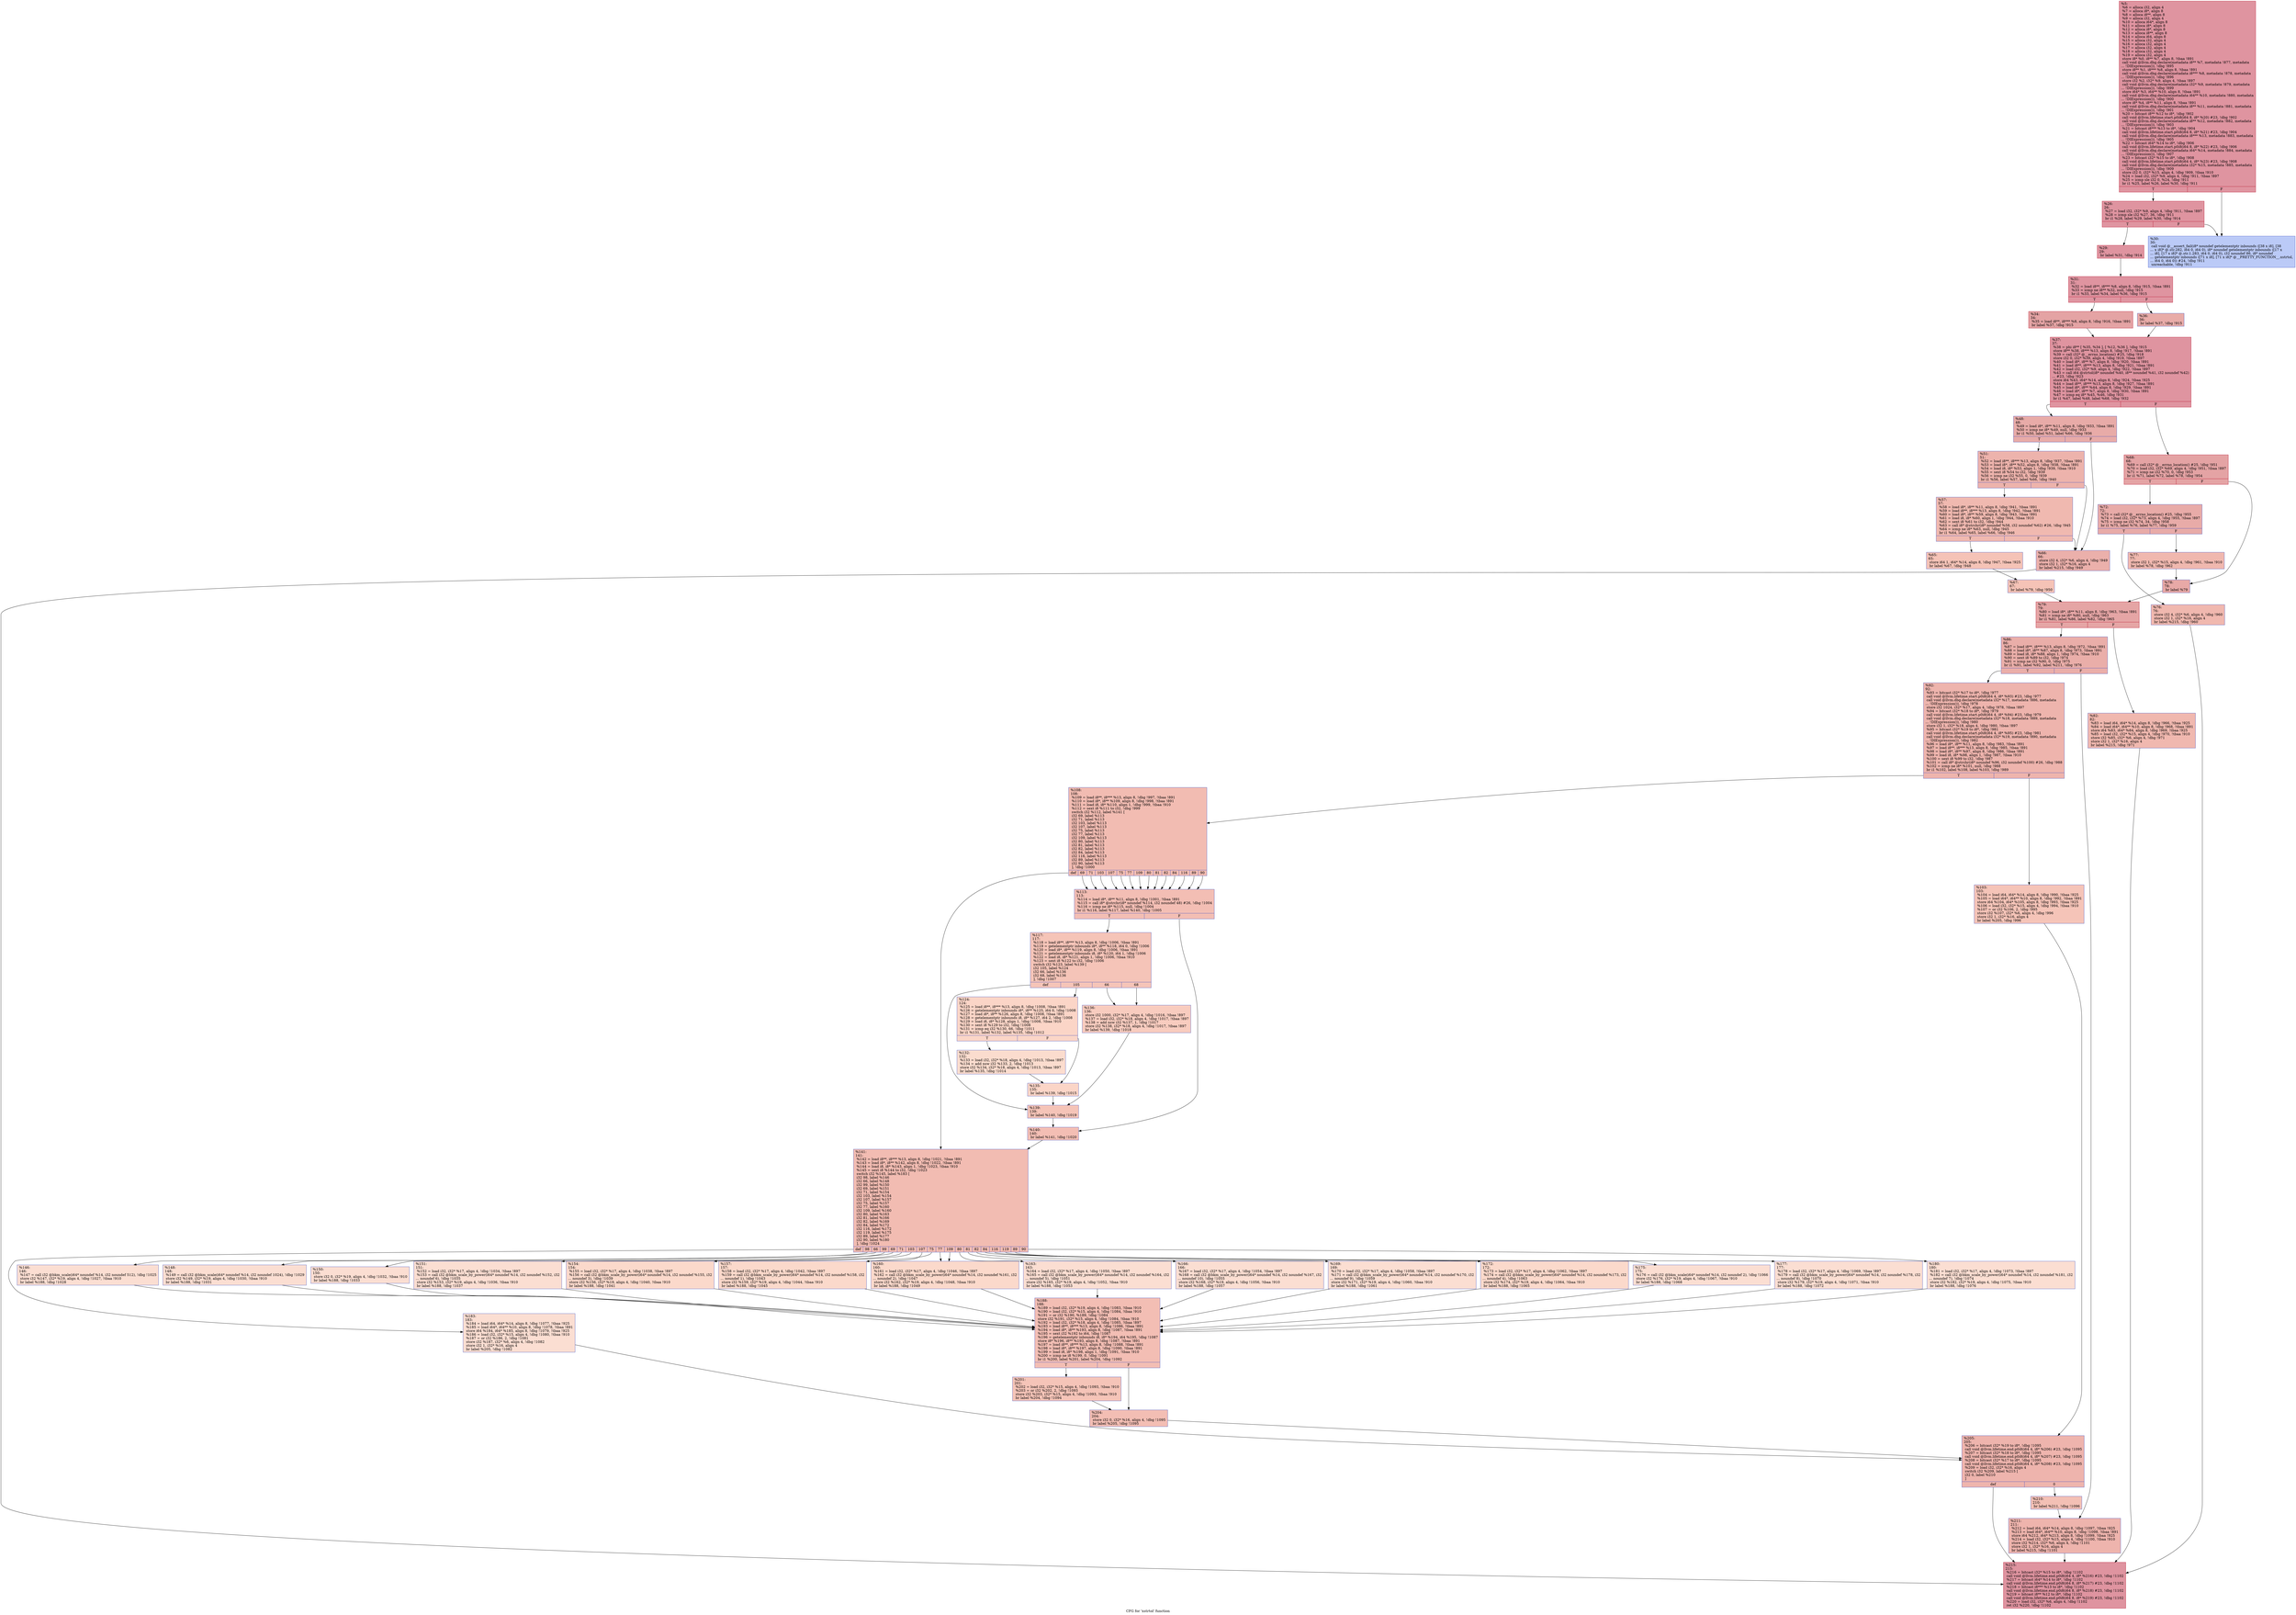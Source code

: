 digraph "CFG for 'xstrtol' function" {
	label="CFG for 'xstrtol' function";

	Node0xcafb00 [shape=record,color="#b70d28ff", style=filled, fillcolor="#b70d2870",label="{%5:\l  %6 = alloca i32, align 4\l  %7 = alloca i8*, align 8\l  %8 = alloca i8**, align 8\l  %9 = alloca i32, align 4\l  %10 = alloca i64*, align 8\l  %11 = alloca i8*, align 8\l  %12 = alloca i8*, align 8\l  %13 = alloca i8**, align 8\l  %14 = alloca i64, align 8\l  %15 = alloca i32, align 4\l  %16 = alloca i32, align 4\l  %17 = alloca i32, align 4\l  %18 = alloca i32, align 4\l  %19 = alloca i32, align 4\l  store i8* %0, i8** %7, align 8, !tbaa !891\l  call void @llvm.dbg.declare(metadata i8** %7, metadata !877, metadata\l... !DIExpression()), !dbg !895\l  store i8** %1, i8*** %8, align 8, !tbaa !891\l  call void @llvm.dbg.declare(metadata i8*** %8, metadata !878, metadata\l... !DIExpression()), !dbg !896\l  store i32 %2, i32* %9, align 4, !tbaa !897\l  call void @llvm.dbg.declare(metadata i32* %9, metadata !879, metadata\l... !DIExpression()), !dbg !899\l  store i64* %3, i64** %10, align 8, !tbaa !891\l  call void @llvm.dbg.declare(metadata i64** %10, metadata !880, metadata\l... !DIExpression()), !dbg !900\l  store i8* %4, i8** %11, align 8, !tbaa !891\l  call void @llvm.dbg.declare(metadata i8** %11, metadata !881, metadata\l... !DIExpression()), !dbg !901\l  %20 = bitcast i8** %12 to i8*, !dbg !902\l  call void @llvm.lifetime.start.p0i8(i64 8, i8* %20) #23, !dbg !902\l  call void @llvm.dbg.declare(metadata i8** %12, metadata !882, metadata\l... !DIExpression()), !dbg !903\l  %21 = bitcast i8*** %13 to i8*, !dbg !904\l  call void @llvm.lifetime.start.p0i8(i64 8, i8* %21) #23, !dbg !904\l  call void @llvm.dbg.declare(metadata i8*** %13, metadata !883, metadata\l... !DIExpression()), !dbg !905\l  %22 = bitcast i64* %14 to i8*, !dbg !906\l  call void @llvm.lifetime.start.p0i8(i64 8, i8* %22) #23, !dbg !906\l  call void @llvm.dbg.declare(metadata i64* %14, metadata !884, metadata\l... !DIExpression()), !dbg !907\l  %23 = bitcast i32* %15 to i8*, !dbg !908\l  call void @llvm.lifetime.start.p0i8(i64 4, i8* %23) #23, !dbg !908\l  call void @llvm.dbg.declare(metadata i32* %15, metadata !885, metadata\l... !DIExpression()), !dbg !909\l  store i32 0, i32* %15, align 4, !dbg !909, !tbaa !910\l  %24 = load i32, i32* %9, align 4, !dbg !911, !tbaa !897\l  %25 = icmp sle i32 0, %24, !dbg !911\l  br i1 %25, label %26, label %30, !dbg !911\l|{<s0>T|<s1>F}}"];
	Node0xcafb00:s0 -> Node0xcafd20;
	Node0xcafb00:s1 -> Node0xcafdc0;
	Node0xcafd20 [shape=record,color="#b70d28ff", style=filled, fillcolor="#b70d2870",label="{%26:\l26:                                               \l  %27 = load i32, i32* %9, align 4, !dbg !911, !tbaa !897\l  %28 = icmp sle i32 %27, 36, !dbg !911\l  br i1 %28, label %29, label %30, !dbg !914\l|{<s0>T|<s1>F}}"];
	Node0xcafd20:s0 -> Node0xcafd70;
	Node0xcafd20:s1 -> Node0xcafdc0;
	Node0xcafd70 [shape=record,color="#b70d28ff", style=filled, fillcolor="#b70d2870",label="{%29:\l29:                                               \l  br label %31, !dbg !914\l}"];
	Node0xcafd70 -> Node0xcafe10;
	Node0xcafdc0 [shape=record,color="#3d50c3ff", style=filled, fillcolor="#6687ed70",label="{%30:\l30:                                               \l  call void @__assert_fail(i8* noundef getelementptr inbounds ([38 x i8], [38\l... x i8]* @.str.282, i64 0, i64 0), i8* noundef getelementptr inbounds ([17 x\l... i8], [17 x i8]* @.str.1.283, i64 0, i64 0), i32 noundef 86, i8* noundef\l... getelementptr inbounds ([71 x i8], [71 x i8]* @__PRETTY_FUNCTION__.xstrtol,\l... i64 0, i64 0)) #24, !dbg !911\l  unreachable, !dbg !911\l}"];
	Node0xcafe10 [shape=record,color="#b70d28ff", style=filled, fillcolor="#b70d2870",label="{%31:\l31:                                               \l  %32 = load i8**, i8*** %8, align 8, !dbg !915, !tbaa !891\l  %33 = icmp ne i8** %32, null, !dbg !915\l  br i1 %33, label %34, label %36, !dbg !915\l|{<s0>T|<s1>F}}"];
	Node0xcafe10:s0 -> Node0xcafe60;
	Node0xcafe10:s1 -> Node0xcafeb0;
	Node0xcafe60 [shape=record,color="#b70d28ff", style=filled, fillcolor="#c32e3170",label="{%34:\l34:                                               \l  %35 = load i8**, i8*** %8, align 8, !dbg !916, !tbaa !891\l  br label %37, !dbg !915\l}"];
	Node0xcafe60 -> Node0xcaff00;
	Node0xcafeb0 [shape=record,color="#3d50c3ff", style=filled, fillcolor="#cc403a70",label="{%36:\l36:                                               \l  br label %37, !dbg !915\l}"];
	Node0xcafeb0 -> Node0xcaff00;
	Node0xcaff00 [shape=record,color="#b70d28ff", style=filled, fillcolor="#b70d2870",label="{%37:\l37:                                               \l  %38 = phi i8** [ %35, %34 ], [ %12, %36 ], !dbg !915\l  store i8** %38, i8*** %13, align 8, !dbg !917, !tbaa !891\l  %39 = call i32* @__errno_location() #25, !dbg !918\l  store i32 0, i32* %39, align 4, !dbg !919, !tbaa !897\l  %40 = load i8*, i8** %7, align 8, !dbg !920, !tbaa !891\l  %41 = load i8**, i8*** %13, align 8, !dbg !921, !tbaa !891\l  %42 = load i32, i32* %9, align 4, !dbg !922, !tbaa !897\l  %43 = call i64 @strtol(i8* noundef %40, i8** noundef %41, i32 noundef %42)\l... #23, !dbg !923\l  store i64 %43, i64* %14, align 8, !dbg !924, !tbaa !925\l  %44 = load i8**, i8*** %13, align 8, !dbg !927, !tbaa !891\l  %45 = load i8*, i8** %44, align 8, !dbg !929, !tbaa !891\l  %46 = load i8*, i8** %7, align 8, !dbg !930, !tbaa !891\l  %47 = icmp eq i8* %45, %46, !dbg !931\l  br i1 %47, label %48, label %68, !dbg !932\l|{<s0>T|<s1>F}}"];
	Node0xcaff00:s0 -> Node0xcaff50;
	Node0xcaff00:s1 -> Node0xe56c60;
	Node0xcaff50 [shape=record,color="#3d50c3ff", style=filled, fillcolor="#cc403a70",label="{%48:\l48:                                               \l  %49 = load i8*, i8** %11, align 8, !dbg !933, !tbaa !891\l  %50 = icmp ne i8* %49, null, !dbg !933\l  br i1 %50, label %51, label %66, !dbg !936\l|{<s0>T|<s1>F}}"];
	Node0xcaff50:s0 -> Node0xcaffa0;
	Node0xcaff50:s1 -> Node0xe56bc0;
	Node0xcaffa0 [shape=record,color="#3d50c3ff", style=filled, fillcolor="#d6524470",label="{%51:\l51:                                               \l  %52 = load i8**, i8*** %13, align 8, !dbg !937, !tbaa !891\l  %53 = load i8*, i8** %52, align 8, !dbg !938, !tbaa !891\l  %54 = load i8, i8* %53, align 1, !dbg !939, !tbaa !910\l  %55 = sext i8 %54 to i32, !dbg !939\l  %56 = icmp ne i32 %55, 0, !dbg !939\l  br i1 %56, label %57, label %66, !dbg !940\l|{<s0>T|<s1>F}}"];
	Node0xcaffa0:s0 -> Node0xe56b20;
	Node0xcaffa0:s1 -> Node0xe56bc0;
	Node0xe56b20 [shape=record,color="#3d50c3ff", style=filled, fillcolor="#de614d70",label="{%57:\l57:                                               \l  %58 = load i8*, i8** %11, align 8, !dbg !941, !tbaa !891\l  %59 = load i8**, i8*** %13, align 8, !dbg !942, !tbaa !891\l  %60 = load i8*, i8** %59, align 8, !dbg !943, !tbaa !891\l  %61 = load i8, i8* %60, align 1, !dbg !944, !tbaa !910\l  %62 = sext i8 %61 to i32, !dbg !944\l  %63 = call i8* @strchr(i8* noundef %58, i32 noundef %62) #26, !dbg !945\l  %64 = icmp ne i8* %63, null, !dbg !945\l  br i1 %64, label %65, label %66, !dbg !946\l|{<s0>T|<s1>F}}"];
	Node0xe56b20:s0 -> Node0xe56b70;
	Node0xe56b20:s1 -> Node0xe56bc0;
	Node0xe56b70 [shape=record,color="#3d50c3ff", style=filled, fillcolor="#e8765c70",label="{%65:\l65:                                               \l  store i64 1, i64* %14, align 8, !dbg !947, !tbaa !925\l  br label %67, !dbg !948\l}"];
	Node0xe56b70 -> Node0xe56c10;
	Node0xe56bc0 [shape=record,color="#3d50c3ff", style=filled, fillcolor="#d24b4070",label="{%66:\l66:                                               \l  store i32 4, i32* %6, align 4, !dbg !949\l  store i32 1, i32* %16, align 4\l  br label %215, !dbg !949\l}"];
	Node0xe56bc0 -> Node0xe57930;
	Node0xe56c10 [shape=record,color="#3d50c3ff", style=filled, fillcolor="#e8765c70",label="{%67:\l67:                                               \l  br label %79, !dbg !950\l}"];
	Node0xe56c10 -> Node0xe56df0;
	Node0xe56c60 [shape=record,color="#b70d28ff", style=filled, fillcolor="#c32e3170",label="{%68:\l68:                                               \l  %69 = call i32* @__errno_location() #25, !dbg !951\l  %70 = load i32, i32* %69, align 4, !dbg !951, !tbaa !897\l  %71 = icmp ne i32 %70, 0, !dbg !953\l  br i1 %71, label %72, label %78, !dbg !954\l|{<s0>T|<s1>F}}"];
	Node0xe56c60:s0 -> Node0xe56cb0;
	Node0xe56c60:s1 -> Node0xe56da0;
	Node0xe56cb0 [shape=record,color="#3d50c3ff", style=filled, fillcolor="#cc403a70",label="{%72:\l72:                                               \l  %73 = call i32* @__errno_location() #25, !dbg !955\l  %74 = load i32, i32* %73, align 4, !dbg !955, !tbaa !897\l  %75 = icmp ne i32 %74, 34, !dbg !958\l  br i1 %75, label %76, label %77, !dbg !959\l|{<s0>T|<s1>F}}"];
	Node0xe56cb0:s0 -> Node0xe56d00;
	Node0xe56cb0:s1 -> Node0xe56d50;
	Node0xe56d00 [shape=record,color="#3d50c3ff", style=filled, fillcolor="#dc5d4a70",label="{%76:\l76:                                               \l  store i32 4, i32* %6, align 4, !dbg !960\l  store i32 1, i32* %16, align 4\l  br label %215, !dbg !960\l}"];
	Node0xe56d00 -> Node0xe57930;
	Node0xe56d50 [shape=record,color="#3d50c3ff", style=filled, fillcolor="#dc5d4a70",label="{%77:\l77:                                               \l  store i32 1, i32* %15, align 4, !dbg !961, !tbaa !910\l  br label %78, !dbg !962\l}"];
	Node0xe56d50 -> Node0xe56da0;
	Node0xe56da0 [shape=record,color="#3d50c3ff", style=filled, fillcolor="#ca3b3770",label="{%78:\l78:                                               \l  br label %79\l}"];
	Node0xe56da0 -> Node0xe56df0;
	Node0xe56df0 [shape=record,color="#b70d28ff", style=filled, fillcolor="#c5333470",label="{%79:\l79:                                               \l  %80 = load i8*, i8** %11, align 8, !dbg !963, !tbaa !891\l  %81 = icmp ne i8* %80, null, !dbg !963\l  br i1 %81, label %86, label %82, !dbg !965\l|{<s0>T|<s1>F}}"];
	Node0xe56df0:s0 -> Node0xe56e90;
	Node0xe56df0:s1 -> Node0xe56e40;
	Node0xe56e40 [shape=record,color="#3d50c3ff", style=filled, fillcolor="#dc5d4a70",label="{%82:\l82:                                               \l  %83 = load i64, i64* %14, align 8, !dbg !966, !tbaa !925\l  %84 = load i64*, i64** %10, align 8, !dbg !968, !tbaa !891\l  store i64 %83, i64* %84, align 8, !dbg !969, !tbaa !925\l  %85 = load i32, i32* %15, align 4, !dbg !970, !tbaa !910\l  store i32 %85, i32* %6, align 4, !dbg !971\l  store i32 1, i32* %16, align 4\l  br label %215, !dbg !971\l}"];
	Node0xe56e40 -> Node0xe57930;
	Node0xe56e90 [shape=record,color="#3d50c3ff", style=filled, fillcolor="#d0473d70",label="{%86:\l86:                                               \l  %87 = load i8**, i8*** %13, align 8, !dbg !972, !tbaa !891\l  %88 = load i8*, i8** %87, align 8, !dbg !973, !tbaa !891\l  %89 = load i8, i8* %88, align 1, !dbg !974, !tbaa !910\l  %90 = sext i8 %89 to i32, !dbg !974\l  %91 = icmp ne i32 %90, 0, !dbg !975\l  br i1 %91, label %92, label %211, !dbg !976\l|{<s0>T|<s1>F}}"];
	Node0xe56e90:s0 -> Node0xe56ee0;
	Node0xe56e90:s1 -> Node0xe578e0;
	Node0xe56ee0 [shape=record,color="#3d50c3ff", style=filled, fillcolor="#d8564670",label="{%92:\l92:                                               \l  %93 = bitcast i32* %17 to i8*, !dbg !977\l  call void @llvm.lifetime.start.p0i8(i64 4, i8* %93) #23, !dbg !977\l  call void @llvm.dbg.declare(metadata i32* %17, metadata !886, metadata\l... !DIExpression()), !dbg !978\l  store i32 1024, i32* %17, align 4, !dbg !978, !tbaa !897\l  %94 = bitcast i32* %18 to i8*, !dbg !979\l  call void @llvm.lifetime.start.p0i8(i64 4, i8* %94) #23, !dbg !979\l  call void @llvm.dbg.declare(metadata i32* %18, metadata !889, metadata\l... !DIExpression()), !dbg !980\l  store i32 1, i32* %18, align 4, !dbg !980, !tbaa !897\l  %95 = bitcast i32* %19 to i8*, !dbg !981\l  call void @llvm.lifetime.start.p0i8(i64 4, i8* %95) #23, !dbg !981\l  call void @llvm.dbg.declare(metadata i32* %19, metadata !890, metadata\l... !DIExpression()), !dbg !982\l  %96 = load i8*, i8** %11, align 8, !dbg !983, !tbaa !891\l  %97 = load i8**, i8*** %13, align 8, !dbg !985, !tbaa !891\l  %98 = load i8*, i8** %97, align 8, !dbg !986, !tbaa !891\l  %99 = load i8, i8* %98, align 1, !dbg !987, !tbaa !910\l  %100 = sext i8 %99 to i32, !dbg !987\l  %101 = call i8* @strchr(i8* noundef %96, i32 noundef %100) #26, !dbg !988\l  %102 = icmp ne i8* %101, null, !dbg !988\l  br i1 %102, label %108, label %103, !dbg !989\l|{<s0>T|<s1>F}}"];
	Node0xe56ee0:s0 -> Node0xe56f80;
	Node0xe56ee0:s1 -> Node0xe56f30;
	Node0xe56f30 [shape=record,color="#3d50c3ff", style=filled, fillcolor="#e97a5f70",label="{%103:\l103:                                              \l  %104 = load i64, i64* %14, align 8, !dbg !990, !tbaa !925\l  %105 = load i64*, i64** %10, align 8, !dbg !992, !tbaa !891\l  store i64 %104, i64* %105, align 8, !dbg !993, !tbaa !925\l  %106 = load i32, i32* %15, align 4, !dbg !994, !tbaa !910\l  %107 = or i32 %106, 2, !dbg !995\l  store i32 %107, i32* %6, align 4, !dbg !996\l  store i32 1, i32* %16, align 4\l  br label %205, !dbg !996\l}"];
	Node0xe56f30 -> Node0xe57840;
	Node0xe56f80 [shape=record,color="#3d50c3ff", style=filled, fillcolor="#e1675170",label="{%108:\l108:                                              \l  %109 = load i8**, i8*** %13, align 8, !dbg !997, !tbaa !891\l  %110 = load i8*, i8** %109, align 8, !dbg !998, !tbaa !891\l  %111 = load i8, i8* %110, align 1, !dbg !999, !tbaa !910\l  %112 = sext i8 %111 to i32, !dbg !999\l  switch i32 %112, label %141 [\l    i32 69, label %113\l    i32 71, label %113\l    i32 103, label %113\l    i32 107, label %113\l    i32 75, label %113\l    i32 77, label %113\l    i32 109, label %113\l    i32 80, label %113\l    i32 81, label %113\l    i32 82, label %113\l    i32 84, label %113\l    i32 116, label %113\l    i32 89, label %113\l    i32 90, label %113\l  ], !dbg !1000\l|{<s0>def|<s1>69|<s2>71|<s3>103|<s4>107|<s5>75|<s6>77|<s7>109|<s8>80|<s9>81|<s10>82|<s11>84|<s12>116|<s13>89|<s14>90}}"];
	Node0xe56f80:s0 -> Node0xe57250;
	Node0xe56f80:s1 -> Node0xe56fd0;
	Node0xe56f80:s2 -> Node0xe56fd0;
	Node0xe56f80:s3 -> Node0xe56fd0;
	Node0xe56f80:s4 -> Node0xe56fd0;
	Node0xe56f80:s5 -> Node0xe56fd0;
	Node0xe56f80:s6 -> Node0xe56fd0;
	Node0xe56f80:s7 -> Node0xe56fd0;
	Node0xe56f80:s8 -> Node0xe56fd0;
	Node0xe56f80:s9 -> Node0xe56fd0;
	Node0xe56f80:s10 -> Node0xe56fd0;
	Node0xe56f80:s11 -> Node0xe56fd0;
	Node0xe56f80:s12 -> Node0xe56fd0;
	Node0xe56f80:s13 -> Node0xe56fd0;
	Node0xe56f80:s14 -> Node0xe56fd0;
	Node0xe56fd0 [shape=record,color="#3d50c3ff", style=filled, fillcolor="#e36c5570",label="{%113:\l113:                                              \l  %114 = load i8*, i8** %11, align 8, !dbg !1001, !tbaa !891\l  %115 = call i8* @strchr(i8* noundef %114, i32 noundef 48) #26, !dbg !1004\l  %116 = icmp ne i8* %115, null, !dbg !1004\l  br i1 %116, label %117, label %140, !dbg !1005\l|{<s0>T|<s1>F}}"];
	Node0xe56fd0:s0 -> Node0xe57020;
	Node0xe56fd0:s1 -> Node0xe57200;
	Node0xe57020 [shape=record,color="#3d50c3ff", style=filled, fillcolor="#e97a5f70",label="{%117:\l117:                                              \l  %118 = load i8**, i8*** %13, align 8, !dbg !1006, !tbaa !891\l  %119 = getelementptr inbounds i8*, i8** %118, i64 0, !dbg !1006\l  %120 = load i8*, i8** %119, align 8, !dbg !1006, !tbaa !891\l  %121 = getelementptr inbounds i8, i8* %120, i64 1, !dbg !1006\l  %122 = load i8, i8* %121, align 1, !dbg !1006, !tbaa !910\l  %123 = sext i8 %122 to i32, !dbg !1006\l  switch i32 %123, label %139 [\l    i32 105, label %124\l    i32 66, label %136\l    i32 68, label %136\l  ], !dbg !1007\l|{<s0>def|<s1>105|<s2>66|<s3>68}}"];
	Node0xe57020:s0 -> Node0xe571b0;
	Node0xe57020:s1 -> Node0xe57070;
	Node0xe57020:s2 -> Node0xe57160;
	Node0xe57020:s3 -> Node0xe57160;
	Node0xe57070 [shape=record,color="#3d50c3ff", style=filled, fillcolor="#f5a08170",label="{%124:\l124:                                              \l  %125 = load i8**, i8*** %13, align 8, !dbg !1008, !tbaa !891\l  %126 = getelementptr inbounds i8*, i8** %125, i64 0, !dbg !1008\l  %127 = load i8*, i8** %126, align 8, !dbg !1008, !tbaa !891\l  %128 = getelementptr inbounds i8, i8* %127, i64 2, !dbg !1008\l  %129 = load i8, i8* %128, align 1, !dbg !1008, !tbaa !910\l  %130 = sext i8 %129 to i32, !dbg !1008\l  %131 = icmp eq i32 %130, 66, !dbg !1011\l  br i1 %131, label %132, label %135, !dbg !1012\l|{<s0>T|<s1>F}}"];
	Node0xe57070:s0 -> Node0xe570c0;
	Node0xe57070:s1 -> Node0xe57110;
	Node0xe570c0 [shape=record,color="#3d50c3ff", style=filled, fillcolor="#f7af9170",label="{%132:\l132:                                              \l  %133 = load i32, i32* %18, align 4, !dbg !1013, !tbaa !897\l  %134 = add nsw i32 %133, 2, !dbg !1013\l  store i32 %134, i32* %18, align 4, !dbg !1013, !tbaa !897\l  br label %135, !dbg !1014\l}"];
	Node0xe570c0 -> Node0xe57110;
	Node0xe57110 [shape=record,color="#3d50c3ff", style=filled, fillcolor="#f5a08170",label="{%135:\l135:                                              \l  br label %139, !dbg !1015\l}"];
	Node0xe57110 -> Node0xe571b0;
	Node0xe57160 [shape=record,color="#3d50c3ff", style=filled, fillcolor="#f08b6e70",label="{%136:\l136:                                              \l  store i32 1000, i32* %17, align 4, !dbg !1016, !tbaa !897\l  %137 = load i32, i32* %18, align 4, !dbg !1017, !tbaa !897\l  %138 = add nsw i32 %137, 1, !dbg !1017\l  store i32 %138, i32* %18, align 4, !dbg !1017, !tbaa !897\l  br label %139, !dbg !1018\l}"];
	Node0xe57160 -> Node0xe571b0;
	Node0xe571b0 [shape=record,color="#3d50c3ff", style=filled, fillcolor="#e97a5f70",label="{%139:\l139:                                              \l  br label %140, !dbg !1019\l}"];
	Node0xe571b0 -> Node0xe57200;
	Node0xe57200 [shape=record,color="#3d50c3ff", style=filled, fillcolor="#e36c5570",label="{%140:\l140:                                              \l  br label %141, !dbg !1020\l}"];
	Node0xe57200 -> Node0xe57250;
	Node0xe57250 [shape=record,color="#3d50c3ff", style=filled, fillcolor="#e1675170",label="{%141:\l141:                                              \l  %142 = load i8**, i8*** %13, align 8, !dbg !1021, !tbaa !891\l  %143 = load i8*, i8** %142, align 8, !dbg !1022, !tbaa !891\l  %144 = load i8, i8* %143, align 1, !dbg !1023, !tbaa !910\l  %145 = sext i8 %144 to i32, !dbg !1023\l  switch i32 %145, label %183 [\l    i32 98, label %146\l    i32 66, label %148\l    i32 99, label %150\l    i32 69, label %151\l    i32 71, label %154\l    i32 103, label %154\l    i32 107, label %157\l    i32 75, label %157\l    i32 77, label %160\l    i32 109, label %160\l    i32 80, label %163\l    i32 81, label %166\l    i32 82, label %169\l    i32 84, label %172\l    i32 116, label %172\l    i32 119, label %175\l    i32 89, label %177\l    i32 90, label %180\l  ], !dbg !1024\l|{<s0>def|<s1>98|<s2>66|<s3>99|<s4>69|<s5>71|<s6>103|<s7>107|<s8>75|<s9>77|<s10>109|<s11>80|<s12>81|<s13>82|<s14>84|<s15>116|<s16>119|<s17>89|<s18>90}}"];
	Node0xe57250:s0 -> Node0xe57700;
	Node0xe57250:s1 -> Node0xe572a0;
	Node0xe57250:s2 -> Node0xe572f0;
	Node0xe57250:s3 -> Node0xe57340;
	Node0xe57250:s4 -> Node0xe57390;
	Node0xe57250:s5 -> Node0xe573e0;
	Node0xe57250:s6 -> Node0xe573e0;
	Node0xe57250:s7 -> Node0xe57430;
	Node0xe57250:s8 -> Node0xe57430;
	Node0xe57250:s9 -> Node0xe57480;
	Node0xe57250:s10 -> Node0xe57480;
	Node0xe57250:s11 -> Node0xe574d0;
	Node0xe57250:s12 -> Node0xe57520;
	Node0xe57250:s13 -> Node0xe57570;
	Node0xe57250:s14 -> Node0xe575c0;
	Node0xe57250:s15 -> Node0xe575c0;
	Node0xe57250:s16 -> Node0xe57610;
	Node0xe57250:s17 -> Node0xe57660;
	Node0xe57250:s18 -> Node0xe576b0;
	Node0xe572a0 [shape=record,color="#3d50c3ff", style=filled, fillcolor="#f7b59970",label="{%146:\l146:                                              \l  %147 = call i32 @bkm_scale(i64* noundef %14, i32 noundef 512), !dbg !1025\l  store i32 %147, i32* %19, align 4, !dbg !1027, !tbaa !910\l  br label %188, !dbg !1028\l}"];
	Node0xe572a0 -> Node0xe57750;
	Node0xe572f0 [shape=record,color="#3d50c3ff", style=filled, fillcolor="#f7b59970",label="{%148:\l148:                                              \l  %149 = call i32 @bkm_scale(i64* noundef %14, i32 noundef 1024), !dbg !1029\l  store i32 %149, i32* %19, align 4, !dbg !1030, !tbaa !910\l  br label %188, !dbg !1031\l}"];
	Node0xe572f0 -> Node0xe57750;
	Node0xe57340 [shape=record,color="#3d50c3ff", style=filled, fillcolor="#f7b59970",label="{%150:\l150:                                              \l  store i32 0, i32* %19, align 4, !dbg !1032, !tbaa !910\l  br label %188, !dbg !1033\l}"];
	Node0xe57340 -> Node0xe57750;
	Node0xe57390 [shape=record,color="#3d50c3ff", style=filled, fillcolor="#f7b59970",label="{%151:\l151:                                              \l  %152 = load i32, i32* %17, align 4, !dbg !1034, !tbaa !897\l  %153 = call i32 @bkm_scale_by_power(i64* noundef %14, i32 noundef %152, i32\l... noundef 6), !dbg !1035\l  store i32 %153, i32* %19, align 4, !dbg !1036, !tbaa !910\l  br label %188, !dbg !1037\l}"];
	Node0xe57390 -> Node0xe57750;
	Node0xe573e0 [shape=record,color="#3d50c3ff", style=filled, fillcolor="#f7a88970",label="{%154:\l154:                                              \l  %155 = load i32, i32* %17, align 4, !dbg !1038, !tbaa !897\l  %156 = call i32 @bkm_scale_by_power(i64* noundef %14, i32 noundef %155, i32\l... noundef 3), !dbg !1039\l  store i32 %156, i32* %19, align 4, !dbg !1040, !tbaa !910\l  br label %188, !dbg !1041\l}"];
	Node0xe573e0 -> Node0xe57750;
	Node0xe57430 [shape=record,color="#3d50c3ff", style=filled, fillcolor="#f7a88970",label="{%157:\l157:                                              \l  %158 = load i32, i32* %17, align 4, !dbg !1042, !tbaa !897\l  %159 = call i32 @bkm_scale_by_power(i64* noundef %14, i32 noundef %158, i32\l... noundef 1), !dbg !1043\l  store i32 %159, i32* %19, align 4, !dbg !1044, !tbaa !910\l  br label %188, !dbg !1045\l}"];
	Node0xe57430 -> Node0xe57750;
	Node0xe57480 [shape=record,color="#3d50c3ff", style=filled, fillcolor="#f7a88970",label="{%160:\l160:                                              \l  %161 = load i32, i32* %17, align 4, !dbg !1046, !tbaa !897\l  %162 = call i32 @bkm_scale_by_power(i64* noundef %14, i32 noundef %161, i32\l... noundef 2), !dbg !1047\l  store i32 %162, i32* %19, align 4, !dbg !1048, !tbaa !910\l  br label %188, !dbg !1049\l}"];
	Node0xe57480 -> Node0xe57750;
	Node0xe574d0 [shape=record,color="#3d50c3ff", style=filled, fillcolor="#f7b59970",label="{%163:\l163:                                              \l  %164 = load i32, i32* %17, align 4, !dbg !1050, !tbaa !897\l  %165 = call i32 @bkm_scale_by_power(i64* noundef %14, i32 noundef %164, i32\l... noundef 5), !dbg !1051\l  store i32 %165, i32* %19, align 4, !dbg !1052, !tbaa !910\l  br label %188, !dbg !1053\l}"];
	Node0xe574d0 -> Node0xe57750;
	Node0xe57520 [shape=record,color="#3d50c3ff", style=filled, fillcolor="#f7b59970",label="{%166:\l166:                                              \l  %167 = load i32, i32* %17, align 4, !dbg !1054, !tbaa !897\l  %168 = call i32 @bkm_scale_by_power(i64* noundef %14, i32 noundef %167, i32\l... noundef 10), !dbg !1055\l  store i32 %168, i32* %19, align 4, !dbg !1056, !tbaa !910\l  br label %188, !dbg !1057\l}"];
	Node0xe57520 -> Node0xe57750;
	Node0xe57570 [shape=record,color="#3d50c3ff", style=filled, fillcolor="#f7b59970",label="{%169:\l169:                                              \l  %170 = load i32, i32* %17, align 4, !dbg !1058, !tbaa !897\l  %171 = call i32 @bkm_scale_by_power(i64* noundef %14, i32 noundef %170, i32\l... noundef 9), !dbg !1059\l  store i32 %171, i32* %19, align 4, !dbg !1060, !tbaa !910\l  br label %188, !dbg !1061\l}"];
	Node0xe57570 -> Node0xe57750;
	Node0xe575c0 [shape=record,color="#3d50c3ff", style=filled, fillcolor="#f7a88970",label="{%172:\l172:                                              \l  %173 = load i32, i32* %17, align 4, !dbg !1062, !tbaa !897\l  %174 = call i32 @bkm_scale_by_power(i64* noundef %14, i32 noundef %173, i32\l... noundef 4), !dbg !1063\l  store i32 %174, i32* %19, align 4, !dbg !1064, !tbaa !910\l  br label %188, !dbg !1065\l}"];
	Node0xe575c0 -> Node0xe57750;
	Node0xe57610 [shape=record,color="#3d50c3ff", style=filled, fillcolor="#f7b59970",label="{%175:\l175:                                              \l  %176 = call i32 @bkm_scale(i64* noundef %14, i32 noundef 2), !dbg !1066\l  store i32 %176, i32* %19, align 4, !dbg !1067, !tbaa !910\l  br label %188, !dbg !1068\l}"];
	Node0xe57610 -> Node0xe57750;
	Node0xe57660 [shape=record,color="#3d50c3ff", style=filled, fillcolor="#f7b59970",label="{%177:\l177:                                              \l  %178 = load i32, i32* %17, align 4, !dbg !1069, !tbaa !897\l  %179 = call i32 @bkm_scale_by_power(i64* noundef %14, i32 noundef %178, i32\l... noundef 8), !dbg !1070\l  store i32 %179, i32* %19, align 4, !dbg !1071, !tbaa !910\l  br label %188, !dbg !1072\l}"];
	Node0xe57660 -> Node0xe57750;
	Node0xe576b0 [shape=record,color="#3d50c3ff", style=filled, fillcolor="#f7b59970",label="{%180:\l180:                                              \l  %181 = load i32, i32* %17, align 4, !dbg !1073, !tbaa !897\l  %182 = call i32 @bkm_scale_by_power(i64* noundef %14, i32 noundef %181, i32\l... noundef 7), !dbg !1074\l  store i32 %182, i32* %19, align 4, !dbg !1075, !tbaa !910\l  br label %188, !dbg !1076\l}"];
	Node0xe576b0 -> Node0xe57750;
	Node0xe57700 [shape=record,color="#3d50c3ff", style=filled, fillcolor="#f7b59970",label="{%183:\l183:                                              \l  %184 = load i64, i64* %14, align 8, !dbg !1077, !tbaa !925\l  %185 = load i64*, i64** %10, align 8, !dbg !1078, !tbaa !891\l  store i64 %184, i64* %185, align 8, !dbg !1079, !tbaa !925\l  %186 = load i32, i32* %15, align 4, !dbg !1080, !tbaa !910\l  %187 = or i32 %186, 2, !dbg !1081\l  store i32 %187, i32* %6, align 4, !dbg !1082\l  store i32 1, i32* %16, align 4\l  br label %205, !dbg !1082\l}"];
	Node0xe57700 -> Node0xe57840;
	Node0xe57750 [shape=record,color="#3d50c3ff", style=filled, fillcolor="#e36c5570",label="{%188:\l188:                                              \l  %189 = load i32, i32* %19, align 4, !dbg !1083, !tbaa !910\l  %190 = load i32, i32* %15, align 4, !dbg !1084, !tbaa !910\l  %191 = or i32 %190, %189, !dbg !1084\l  store i32 %191, i32* %15, align 4, !dbg !1084, !tbaa !910\l  %192 = load i32, i32* %18, align 4, !dbg !1085, !tbaa !897\l  %193 = load i8**, i8*** %13, align 8, !dbg !1086, !tbaa !891\l  %194 = load i8*, i8** %193, align 8, !dbg !1087, !tbaa !891\l  %195 = sext i32 %192 to i64, !dbg !1087\l  %196 = getelementptr inbounds i8, i8* %194, i64 %195, !dbg !1087\l  store i8* %196, i8** %193, align 8, !dbg !1087, !tbaa !891\l  %197 = load i8**, i8*** %13, align 8, !dbg !1088, !tbaa !891\l  %198 = load i8*, i8** %197, align 8, !dbg !1090, !tbaa !891\l  %199 = load i8, i8* %198, align 1, !dbg !1091, !tbaa !910\l  %200 = icmp ne i8 %199, 0, !dbg !1091\l  br i1 %200, label %201, label %204, !dbg !1092\l|{<s0>T|<s1>F}}"];
	Node0xe57750:s0 -> Node0xe577a0;
	Node0xe57750:s1 -> Node0xe577f0;
	Node0xe577a0 [shape=record,color="#3d50c3ff", style=filled, fillcolor="#e97a5f70",label="{%201:\l201:                                              \l  %202 = load i32, i32* %15, align 4, !dbg !1093, !tbaa !910\l  %203 = or i32 %202, 2, !dbg !1093\l  store i32 %203, i32* %15, align 4, !dbg !1093, !tbaa !910\l  br label %204, !dbg !1094\l}"];
	Node0xe577a0 -> Node0xe577f0;
	Node0xe577f0 [shape=record,color="#3d50c3ff", style=filled, fillcolor="#e36c5570",label="{%204:\l204:                                              \l  store i32 0, i32* %16, align 4, !dbg !1095\l  br label %205, !dbg !1095\l}"];
	Node0xe577f0 -> Node0xe57840;
	Node0xe57840 [shape=record,color="#3d50c3ff", style=filled, fillcolor="#d8564670",label="{%205:\l205:                                              \l  %206 = bitcast i32* %19 to i8*, !dbg !1095\l  call void @llvm.lifetime.end.p0i8(i64 4, i8* %206) #23, !dbg !1095\l  %207 = bitcast i32* %18 to i8*, !dbg !1095\l  call void @llvm.lifetime.end.p0i8(i64 4, i8* %207) #23, !dbg !1095\l  %208 = bitcast i32* %17 to i8*, !dbg !1095\l  call void @llvm.lifetime.end.p0i8(i64 4, i8* %208) #23, !dbg !1095\l  %209 = load i32, i32* %16, align 4\l  switch i32 %209, label %215 [\l    i32 0, label %210\l  ]\l|{<s0>def|<s1>0}}"];
	Node0xe57840:s0 -> Node0xe57930;
	Node0xe57840:s1 -> Node0xe57890;
	Node0xe57890 [shape=record,color="#3d50c3ff", style=filled, fillcolor="#e5705870",label="{%210:\l210:                                              \l  br label %211, !dbg !1096\l}"];
	Node0xe57890 -> Node0xe578e0;
	Node0xe578e0 [shape=record,color="#3d50c3ff", style=filled, fillcolor="#d8564670",label="{%211:\l211:                                              \l  %212 = load i64, i64* %14, align 8, !dbg !1097, !tbaa !925\l  %213 = load i64*, i64** %10, align 8, !dbg !1098, !tbaa !891\l  store i64 %212, i64* %213, align 8, !dbg !1099, !tbaa !925\l  %214 = load i32, i32* %15, align 4, !dbg !1100, !tbaa !910\l  store i32 %214, i32* %6, align 4, !dbg !1101\l  store i32 1, i32* %16, align 4\l  br label %215, !dbg !1101\l}"];
	Node0xe578e0 -> Node0xe57930;
	Node0xe57930 [shape=record,color="#b70d28ff", style=filled, fillcolor="#b70d2870",label="{%215:\l215:                                              \l  %216 = bitcast i32* %15 to i8*, !dbg !1102\l  call void @llvm.lifetime.end.p0i8(i64 4, i8* %216) #23, !dbg !1102\l  %217 = bitcast i64* %14 to i8*, !dbg !1102\l  call void @llvm.lifetime.end.p0i8(i64 8, i8* %217) #23, !dbg !1102\l  %218 = bitcast i8*** %13 to i8*, !dbg !1102\l  call void @llvm.lifetime.end.p0i8(i64 8, i8* %218) #23, !dbg !1102\l  %219 = bitcast i8** %12 to i8*, !dbg !1102\l  call void @llvm.lifetime.end.p0i8(i64 8, i8* %219) #23, !dbg !1102\l  %220 = load i32, i32* %6, align 4, !dbg !1102\l  ret i32 %220, !dbg !1102\l}"];
}
